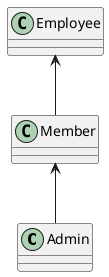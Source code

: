 @startuml role_hierarchy
top to bottom direction

Admin -up-> Member

Member -up-> Employee

class Employee {

}

class Member {

}

class Admin {

}

@enduml